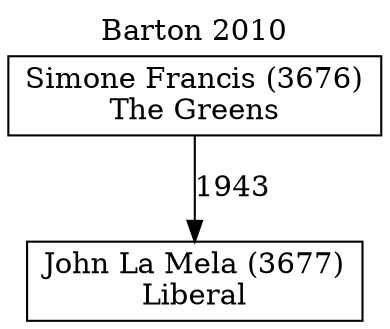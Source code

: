 // House preference flow
digraph "John La Mela (3677)_Barton_2010" {
	graph [label="Barton 2010" labelloc=t mclimit=10]
	node [shape=box]
	"John La Mela (3677)" [label="John La Mela (3677)
Liberal"]
	"Simone Francis (3676)" [label="Simone Francis (3676)
The Greens"]
	"Simone Francis (3676)" -> "John La Mela (3677)" [label=1943]
}
